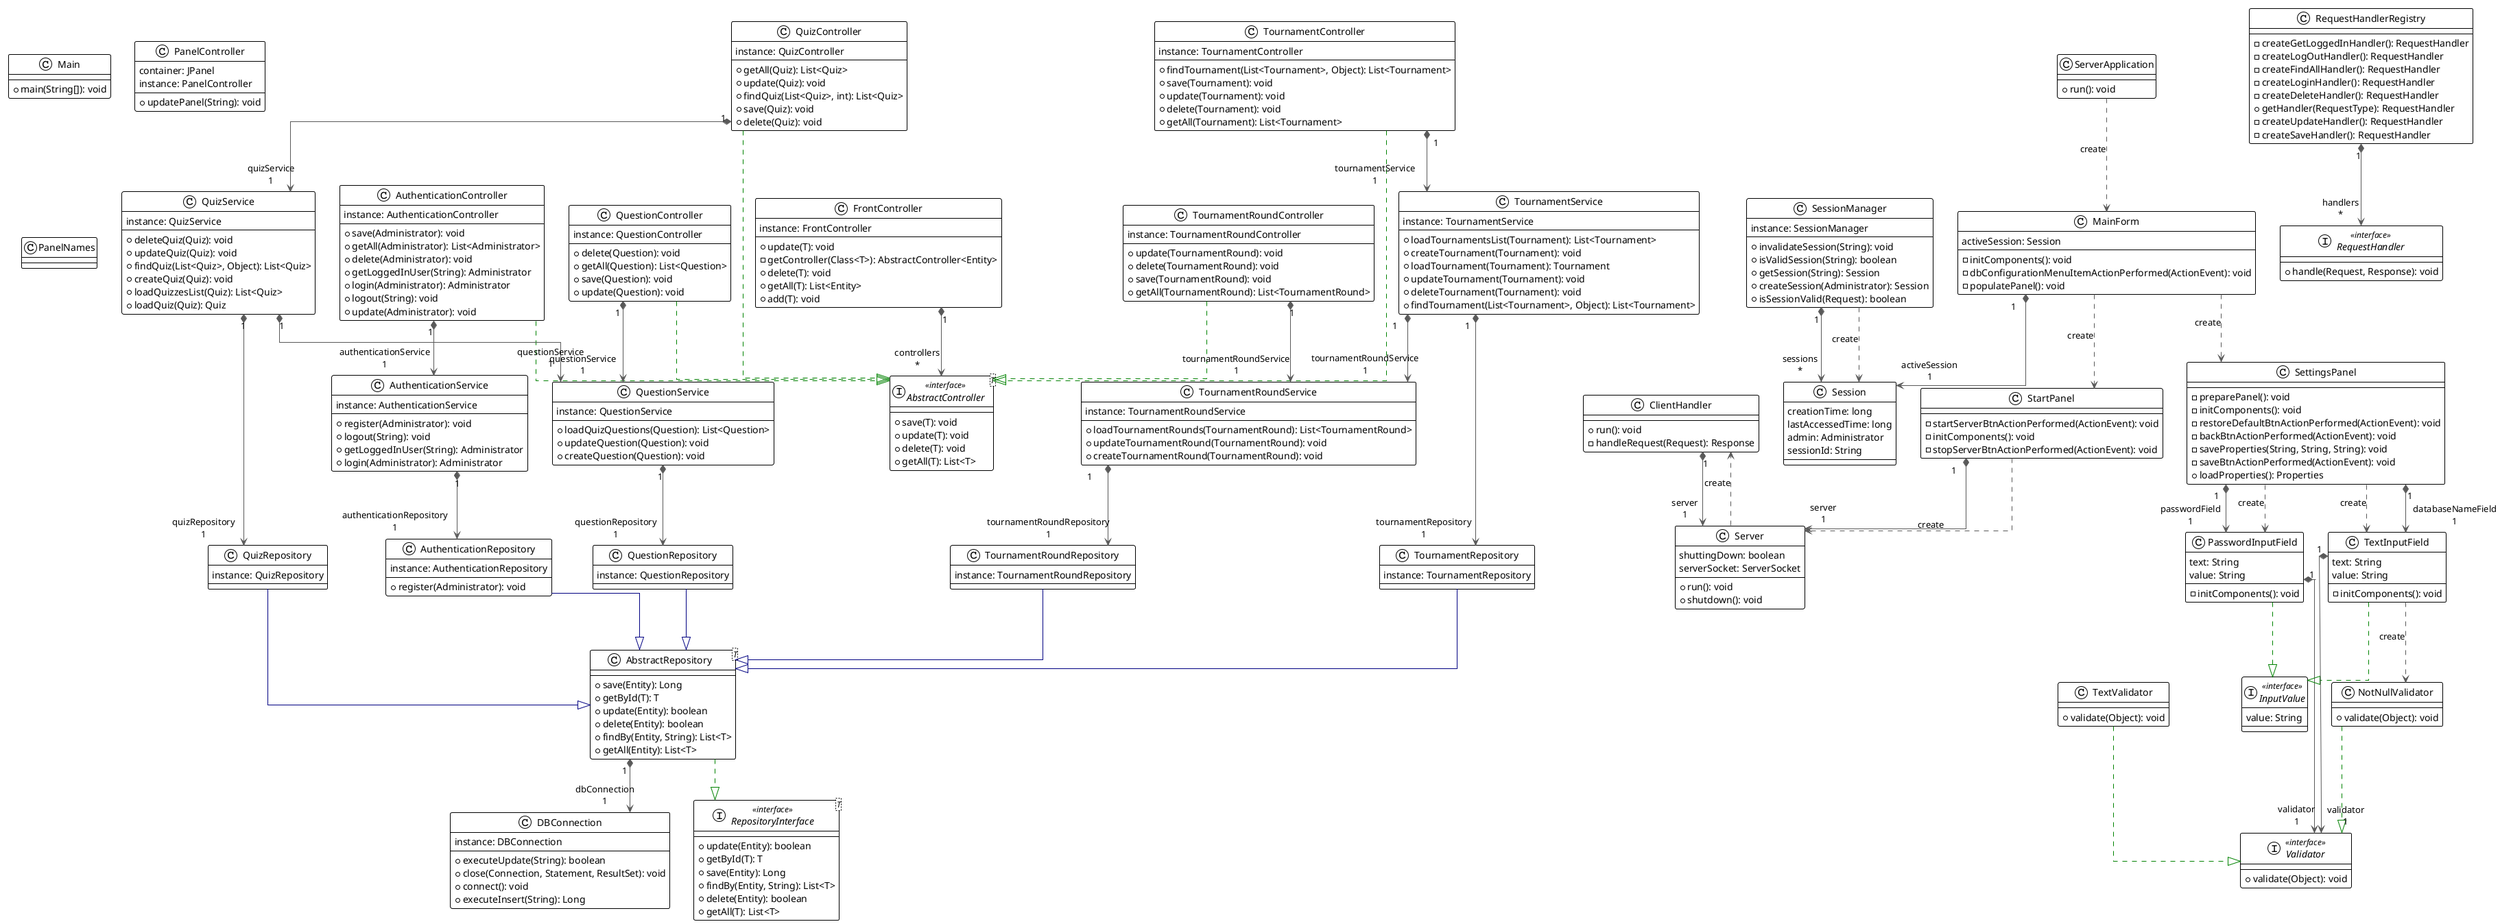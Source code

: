 @startuml

!theme plain
top to bottom direction
skinparam linetype ortho

interface AbstractController<T> << interface >> {
  + save(T): void
  + update(T): void
  + delete(T): void
  + getAll(T): List<T>
}
class AbstractRepository<T> {
  + save(Entity): Long
  + getById(T): T
  + update(Entity): boolean
  + delete(Entity): boolean
  + findBy(Entity, String): List<T>
  + getAll(Entity): List<T>
}
class AuthenticationController {
  + save(Administrator): void
  + getAll(Administrator): List<Administrator>
  + delete(Administrator): void
  + getLoggedInUser(String): Administrator
  + login(Administrator): Administrator
  + logout(String): void
  + update(Administrator): void
   instance: AuthenticationController
}
class AuthenticationRepository {
  + register(Administrator): void
   instance: AuthenticationRepository
}
class AuthenticationService {
  + register(Administrator): void
  + logout(String): void
  + getLoggedInUser(String): Administrator
  + login(Administrator): Administrator
   instance: AuthenticationService
}
class ClientHandler {
  + run(): void
  - handleRequest(Request): Response
}
class DBConnection {
  + executeUpdate(String): boolean
  + close(Connection, Statement, ResultSet): void
  + connect(): void
  + executeInsert(String): Long
   instance: DBConnection
}
class FrontController {
  + update(T): void
  - getController(Class<T>): AbstractController<Entity>
  + delete(T): void
  + getAll(T): List<Entity>
  + add(T): void
   instance: FrontController
}
interface InputValue << interface >> {
   value: String
}
class Main {
  + main(String[]): void
}
class MainForm {
  - initComponents(): void
  - dbConfigurationMenuItemActionPerformed(ActionEvent): void
  - populatePanel(): void
   activeSession: Session
}
class NotNullValidator {
  + validate(Object): void
}
class PanelController {
  + updatePanel(String): void
   container: JPanel
   instance: PanelController
}
class PanelNames
class PasswordInputField {
  - initComponents(): void
   text: String
   value: String
}
class QuestionController {
  + delete(Question): void
  + getAll(Question): List<Question>
  + save(Question): void
  + update(Question): void
   instance: QuestionController
}
class QuestionRepository {
   instance: QuestionRepository
}
class QuestionService {
  + loadQuizQuestions(Question): List<Question>
  + updateQuestion(Question): void
  + createQuestion(Question): void
   instance: QuestionService
}
class QuizController {
  + getAll(Quiz): List<Quiz>
  + update(Quiz): void
  + findQuiz(List<Quiz>, int): List<Quiz>
  + save(Quiz): void
  + delete(Quiz): void
   instance: QuizController
}
class QuizRepository {
   instance: QuizRepository
}
class QuizService {
  + deleteQuiz(Quiz): void
  + updateQuiz(Quiz): void
  + findQuiz(List<Quiz>, Object): List<Quiz>
  + createQuiz(Quiz): void
  + loadQuizzesList(Quiz): List<Quiz>
  + loadQuiz(Quiz): Quiz
   instance: QuizService
}
interface RepositoryInterface<T> << interface >> {
  + update(Entity): boolean
  + getById(T): T
  + save(Entity): Long
  + findBy(Entity, String): List<T>
  + delete(Entity): boolean
  + getAll(T): List<T>
}
interface RequestHandler << interface >> {
  + handle(Request, Response): void
}
class RequestHandlerRegistry {
  - createGetLoggedInHandler(): RequestHandler
  - createLogOutHandler(): RequestHandler
  - createFindAllHandler(): RequestHandler
  - createLoginHandler(): RequestHandler
  - createDeleteHandler(): RequestHandler
  + getHandler(RequestType): RequestHandler
  - createUpdateHandler(): RequestHandler
  - createSaveHandler(): RequestHandler
}
class Server {
  + run(): void
  + shutdown(): void
   shuttingDown: boolean
   serverSocket: ServerSocket
}
class ServerApplication {
  + run(): void
}
class Session {
   creationTime: long
   lastAccessedTime: long
   admin: Administrator
   sessionId: String
}
class SessionManager {
  + invalidateSession(String): void
  + isValidSession(String): boolean
  + getSession(String): Session
  + createSession(Administrator): Session
  + isSessionValid(Request): boolean
   instance: SessionManager
}
class SettingsPanel {
  - preparePanel(): void
  - initComponents(): void
  - restoreDefaultBtnActionPerformed(ActionEvent): void
  - backBtnActionPerformed(ActionEvent): void
  - saveProperties(String, String, String): void
  - saveBtnActionPerformed(ActionEvent): void
  + loadProperties(): Properties
}
class StartPanel {
  - startServerBtnActionPerformed(ActionEvent): void
  - initComponents(): void
  - stopServerBtnActionPerformed(ActionEvent): void
}
class TextInputField {
  - initComponents(): void
   text: String
   value: String
}
class TextValidator {
  + validate(Object): void
}
class TournamentController {
  + findTournament(List<Tournament>, Object): List<Tournament>
  + save(Tournament): void
  + update(Tournament): void
  + delete(Tournament): void
  + getAll(Tournament): List<Tournament>
   instance: TournamentController
}
class TournamentRepository {
   instance: TournamentRepository
}
class TournamentRoundController {
  + update(TournamentRound): void
  + delete(TournamentRound): void
  + save(TournamentRound): void
  + getAll(TournamentRound): List<TournamentRound>
   instance: TournamentRoundController
}
class TournamentRoundRepository {
   instance: TournamentRoundRepository
}
class TournamentRoundService {
  + loadTournamentRounds(TournamentRound): List<TournamentRound>
  + updateTournamentRound(TournamentRound): void
  + createTournamentRound(TournamentRound): void
   instance: TournamentRoundService
}
class TournamentService {
  + loadTournamentsList(Tournament): List<Tournament>
  + createTournament(Tournament): void
  + loadTournament(Tournament): Tournament
  + updateTournament(Tournament): void
  + deleteTournament(Tournament): void
  + findTournament(List<Tournament>, Object): List<Tournament>
   instance: TournamentService
}
interface Validator << interface >> {
  + validate(Object): void
}

AbstractRepository        "1" *-[#595959,plain]-> "dbConnection\n1" DBConnection              
AbstractRepository         -[#008200,dashed]-^  RepositoryInterface       
AuthenticationController   -[#008200,dashed]-^  AbstractController        
AuthenticationController  "1" *-[#595959,plain]-> "authenticationService\n1" AuthenticationService     
AuthenticationRepository   -[#000082,plain]-^  AbstractRepository        
AuthenticationService     "1" *-[#595959,plain]-> "authenticationRepository\n1" AuthenticationRepository  
ClientHandler             "1" *-[#595959,plain]-> "server\n1" Server                    
FrontController           "1" *-[#595959,plain]-> "controllers\n*" AbstractController        
MainForm                  "1" *-[#595959,plain]-> "activeSession\n1" Session                   
MainForm                   -[#595959,dashed]->  SettingsPanel             : "«create»"
MainForm                   -[#595959,dashed]->  StartPanel                : "«create»"
NotNullValidator           -[#008200,dashed]-^  Validator                 
PasswordInputField         -[#008200,dashed]-^  InputValue                
PasswordInputField        "1" *-[#595959,plain]-> "validator\n1" Validator                 
QuestionController         -[#008200,dashed]-^  AbstractController        
QuestionController        "1" *-[#595959,plain]-> "questionService\n1" QuestionService           
QuestionRepository         -[#000082,plain]-^  AbstractRepository        
QuestionService           "1" *-[#595959,plain]-> "questionRepository\n1" QuestionRepository        
QuizController             -[#008200,dashed]-^  AbstractController        
QuizController            "1" *-[#595959,plain]-> "quizService\n1" QuizService               
QuizRepository             -[#000082,plain]-^  AbstractRepository        
QuizService               "1" *-[#595959,plain]-> "questionService\n1" QuestionService           
QuizService               "1" *-[#595959,plain]-> "quizRepository\n1" QuizRepository            
RequestHandlerRegistry    "1" *-[#595959,plain]-> "handlers\n*" RequestHandler            
Server                     -[#595959,dashed]->  ClientHandler             : "«create»"
ServerApplication          -[#595959,dashed]->  MainForm                  : "«create»"
SessionManager            "1" *-[#595959,plain]-> "sessions\n*" Session                   
SessionManager             -[#595959,dashed]->  Session                   : "«create»"
SettingsPanel             "1" *-[#595959,plain]-> "passwordField\n1" PasswordInputField        
SettingsPanel              -[#595959,dashed]->  PasswordInputField        : "«create»"
SettingsPanel              -[#595959,dashed]->  TextInputField            : "«create»"
SettingsPanel             "1" *-[#595959,plain]-> "databaseNameField\n1" TextInputField            
StartPanel                "1" *-[#595959,plain]-> "server\n1" Server                    
StartPanel                 -[#595959,dashed]->  Server                    : "«create»"
TextInputField             -[#008200,dashed]-^  InputValue                
TextInputField             -[#595959,dashed]->  NotNullValidator          : "«create»"
TextInputField            "1" *-[#595959,plain]-> "validator\n1" Validator                 
TextValidator              -[#008200,dashed]-^  Validator                 
TournamentController       -[#008200,dashed]-^  AbstractController        
TournamentController      "1" *-[#595959,plain]-> "tournamentService\n1" TournamentService         
TournamentRepository       -[#000082,plain]-^  AbstractRepository        
TournamentRoundController  -[#008200,dashed]-^  AbstractController        
TournamentRoundController "1" *-[#595959,plain]-> "tournamentRoundService\n1" TournamentRoundService    
TournamentRoundRepository  -[#000082,plain]-^  AbstractRepository        
TournamentRoundService    "1" *-[#595959,plain]-> "tournamentRoundRepository\n1" TournamentRoundRepository 
TournamentService         "1" *-[#595959,plain]-> "tournamentRepository\n1" TournamentRepository      
TournamentService         "1" *-[#595959,plain]-> "tournamentRoundService\n1" TournamentRoundService    
@enduml
